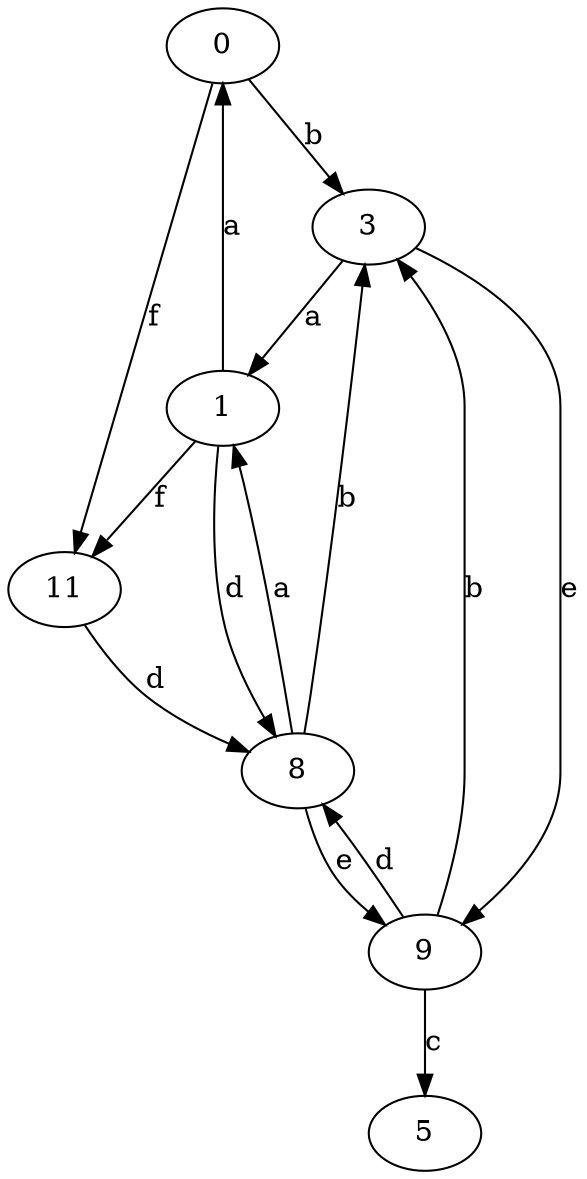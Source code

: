 strict digraph  {
0;
1;
3;
5;
8;
9;
11;
0 -> 3  [label=b];
0 -> 11  [label=f];
1 -> 0  [label=a];
1 -> 8  [label=d];
1 -> 11  [label=f];
3 -> 1  [label=a];
3 -> 9  [label=e];
8 -> 1  [label=a];
8 -> 3  [label=b];
8 -> 9  [label=e];
9 -> 3  [label=b];
9 -> 5  [label=c];
9 -> 8  [label=d];
11 -> 8  [label=d];
}
